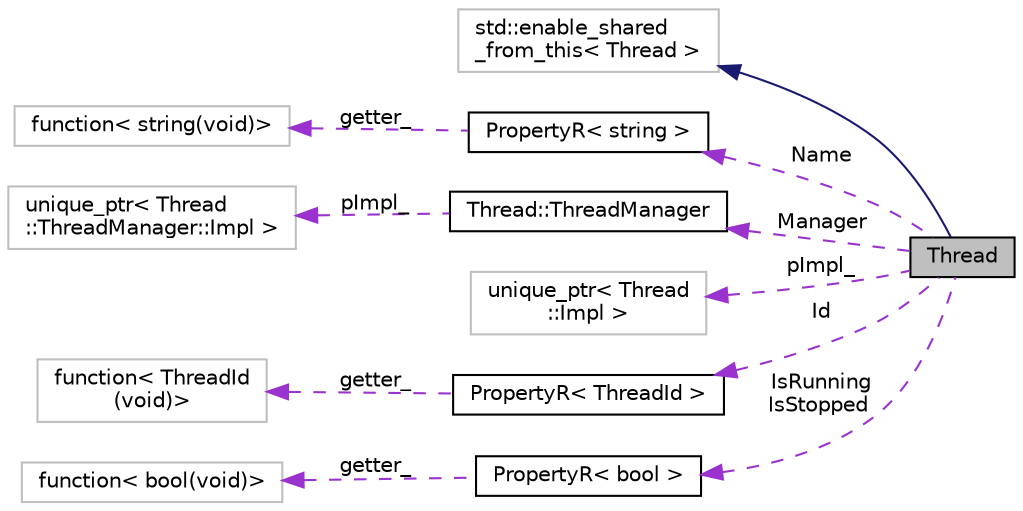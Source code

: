 digraph "Thread"
{
 // INTERACTIVE_SVG=YES
 // LATEX_PDF_SIZE
  edge [fontname="Helvetica",fontsize="10",labelfontname="Helvetica",labelfontsize="10"];
  node [fontname="Helvetica",fontsize="10",shape=record];
  rankdir="LR";
  Node1 [label="Thread",height=0.2,width=0.4,color="black", fillcolor="grey75", style="filled", fontcolor="black",tooltip="This class represents a thread in the system."];
  Node2 -> Node1 [dir="back",color="midnightblue",fontsize="10",style="solid",fontname="Helvetica"];
  Node2 [label="std::enable_shared\l_from_this\< Thread \>",height=0.2,width=0.4,color="grey75", fillcolor="white", style="filled",tooltip=" "];
  Node3 -> Node1 [dir="back",color="darkorchid3",fontsize="10",style="dashed",label=" Name" ,fontname="Helvetica"];
  Node3 [label="PropertyR\< string \>",height=0.2,width=0.4,color="black", fillcolor="white", style="filled",URL="$struct_property_r.html",tooltip=" "];
  Node4 -> Node3 [dir="back",color="darkorchid3",fontsize="10",style="dashed",label=" getter_" ,fontname="Helvetica"];
  Node4 [label="function\< string(void)\>",height=0.2,width=0.4,color="grey75", fillcolor="white", style="filled",tooltip=" "];
  Node5 -> Node1 [dir="back",color="darkorchid3",fontsize="10",style="dashed",label=" Manager" ,fontname="Helvetica"];
  Node5 [label="Thread::ThreadManager",height=0.2,width=0.4,color="black", fillcolor="white", style="filled",URL="$struct_thread_1_1_thread_manager.html",tooltip=" "];
  Node6 -> Node5 [dir="back",color="darkorchid3",fontsize="10",style="dashed",label=" pImpl_" ,fontname="Helvetica"];
  Node6 [label="unique_ptr\< Thread\l::ThreadManager::Impl \>",height=0.2,width=0.4,color="grey75", fillcolor="white", style="filled",tooltip=" "];
  Node7 -> Node1 [dir="back",color="darkorchid3",fontsize="10",style="dashed",label=" pImpl_" ,fontname="Helvetica"];
  Node7 [label="unique_ptr\< Thread\l::Impl \>",height=0.2,width=0.4,color="grey75", fillcolor="white", style="filled",tooltip=" "];
  Node8 -> Node1 [dir="back",color="darkorchid3",fontsize="10",style="dashed",label=" Id" ,fontname="Helvetica"];
  Node8 [label="PropertyR\< ThreadId \>",height=0.2,width=0.4,color="black", fillcolor="white", style="filled",URL="$struct_property_r.html",tooltip=" "];
  Node9 -> Node8 [dir="back",color="darkorchid3",fontsize="10",style="dashed",label=" getter_" ,fontname="Helvetica"];
  Node9 [label="function\< ThreadId\l(void)\>",height=0.2,width=0.4,color="grey75", fillcolor="white", style="filled",tooltip=" "];
  Node10 -> Node1 [dir="back",color="darkorchid3",fontsize="10",style="dashed",label=" IsRunning\nIsStopped" ,fontname="Helvetica"];
  Node10 [label="PropertyR\< bool \>",height=0.2,width=0.4,color="black", fillcolor="white", style="filled",URL="$struct_property_r.html",tooltip=" "];
  Node11 -> Node10 [dir="back",color="darkorchid3",fontsize="10",style="dashed",label=" getter_" ,fontname="Helvetica"];
  Node11 [label="function\< bool(void)\>",height=0.2,width=0.4,color="grey75", fillcolor="white", style="filled",tooltip=" "];
}
